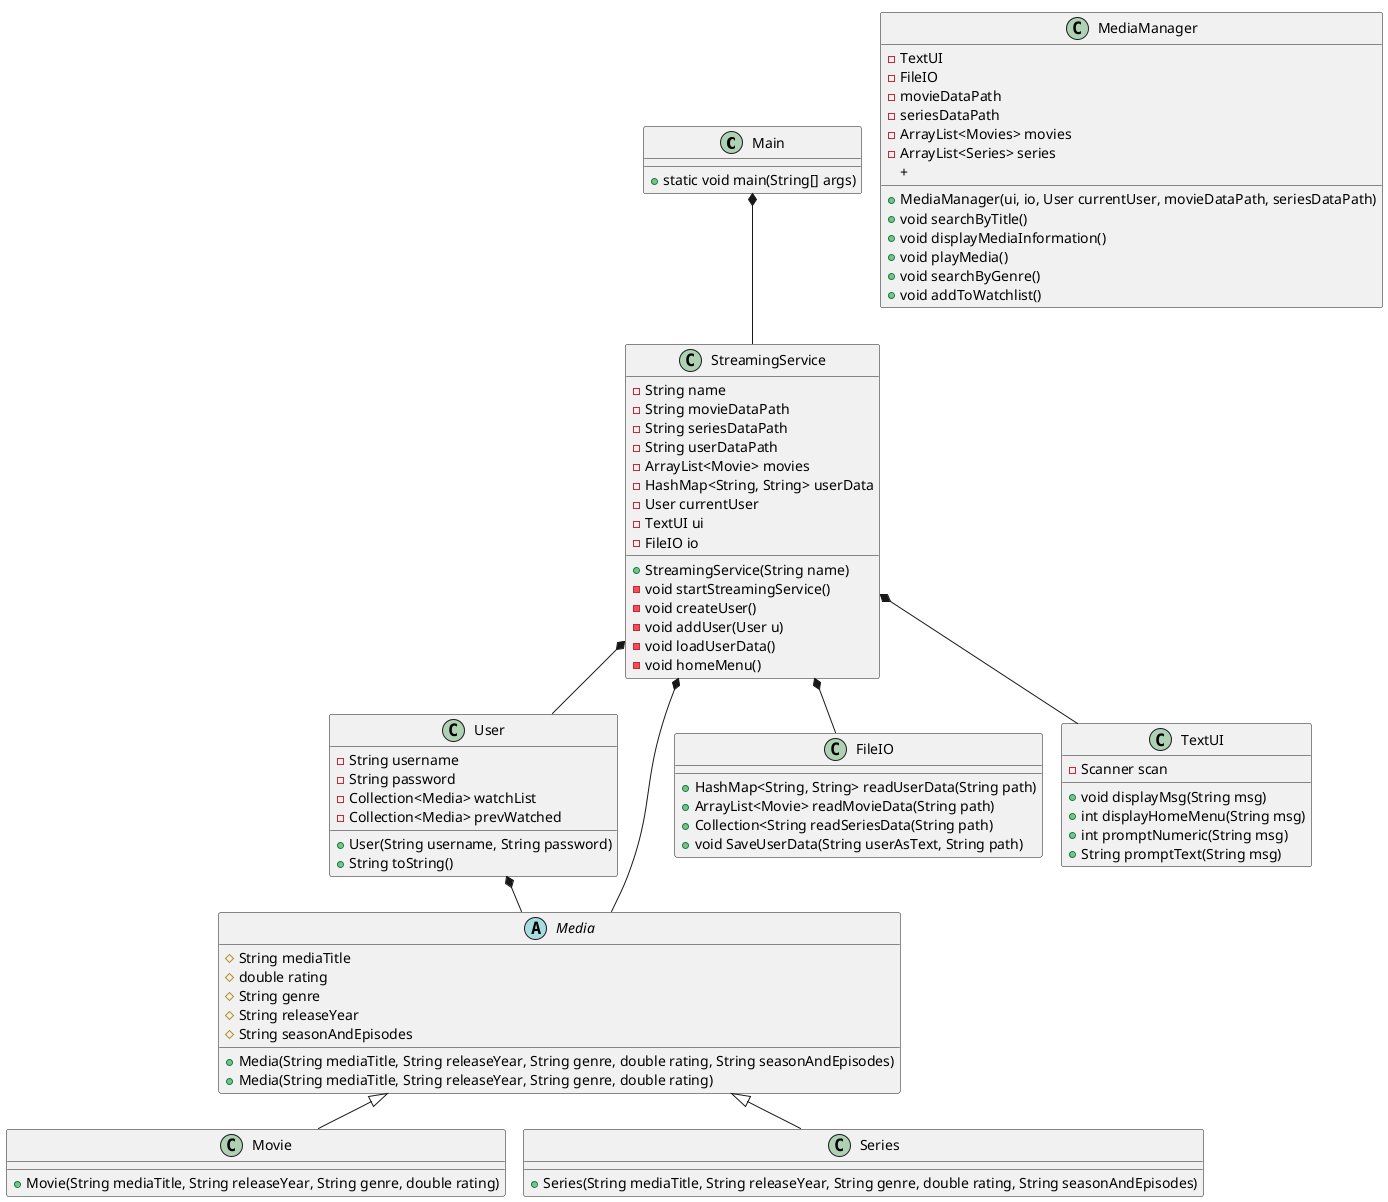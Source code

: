 @startuml
!pragma layout smetana

class Main {
+ static void main(String[] args)
}

class StreamingService{
- String name
- String movieDataPath
- String seriesDataPath
- String userDataPath
- ArrayList<Movie> movies
- HashMap<String, String> userData
- User currentUser
- TextUI ui
- FileIO io
+ StreamingService(String name)
- void startStreamingService()
- void createUser()
- void addUser(User u)
- void loadUserData()
- void homeMenu()


}

class MediaManager {
- TextUI
- FileIO
- movieDataPath
- seriesDataPath
- ArrayList<Movies> movies
- ArrayList<Series> series
+ MediaManager(ui, io, User currentUser, movieDataPath, seriesDataPath)
+ void searchByTitle()
+ void displayMediaInformation()
+ void playMedia()
+ void searchByGenre()
+ void addToWatchlist()
+

}

class User {
- String username
- String password
- Collection<Media> watchList
- Collection<Media> prevWatched
+ User(String username, String password)
+ String toString()

}


abstract class Media{
# String mediaTitle
# double rating
# String genre
# String releaseYear
# String seasonAndEpisodes
+Media(String mediaTitle, String releaseYear, String genre, double rating, String seasonAndEpisodes)
+Media(String mediaTitle, String releaseYear, String genre, double rating)
}

class Movie{
+ Movie(String mediaTitle, String releaseYear, String genre, double rating)
'metode der loader liste over film?

}

class Series{
+Series(String mediaTitle, String releaseYear, String genre, double rating, String seasonAndEpisodes)
'metode der loader liste over serier?
}

class FileIO {
+ HashMap<String, String> readUserData(String path)
+ ArrayList<Movie> readMovieData(String path)
+ Collection<String readSeriesData(String path)
+ void SaveUserData(String userAsText, String path)
}

class TextUI {
- Scanner scan
+ void displayMsg(String msg)
+ int displayHomeMenu(String msg)
+ int promptNumeric(String msg)
+ String promptText(String msg)

}

Main *-- StreamingService
StreamingService *-- User
StreamingService *-- FileIO
StreamingService *-- TextUI
Media <|-- Movie
Media <|-- Series
StreamingService *-- Media
User *-- Media
@enduml